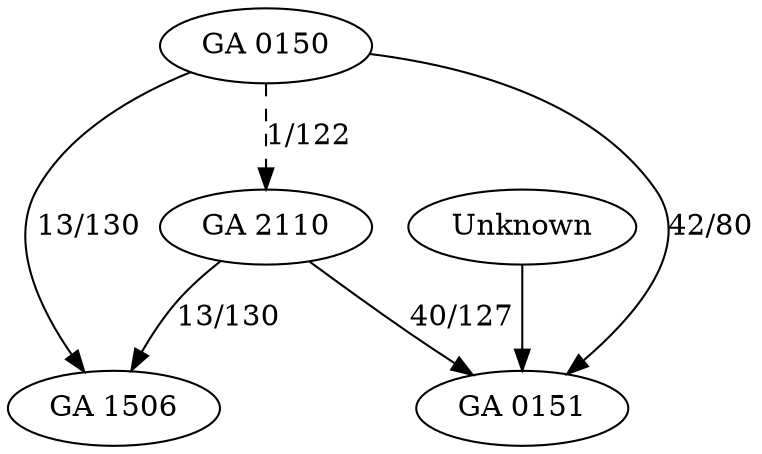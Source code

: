digraph G {
    rankdir="TB";
    node [shape="ellipse"]
    "GA 0150" -> "GA 2110" [label="1/122" style="dashed"];
    "Unknown" -> "GA 0151"
    "GA 0150" -> "GA 1506" [label="13/130"];
    "GA 0150" -> "GA 0151" [label="42/80"];
    "GA 2110" -> "GA 1506" [label="13/130"];
    "GA 2110" -> "GA 0151" [label="40/127"];
}
